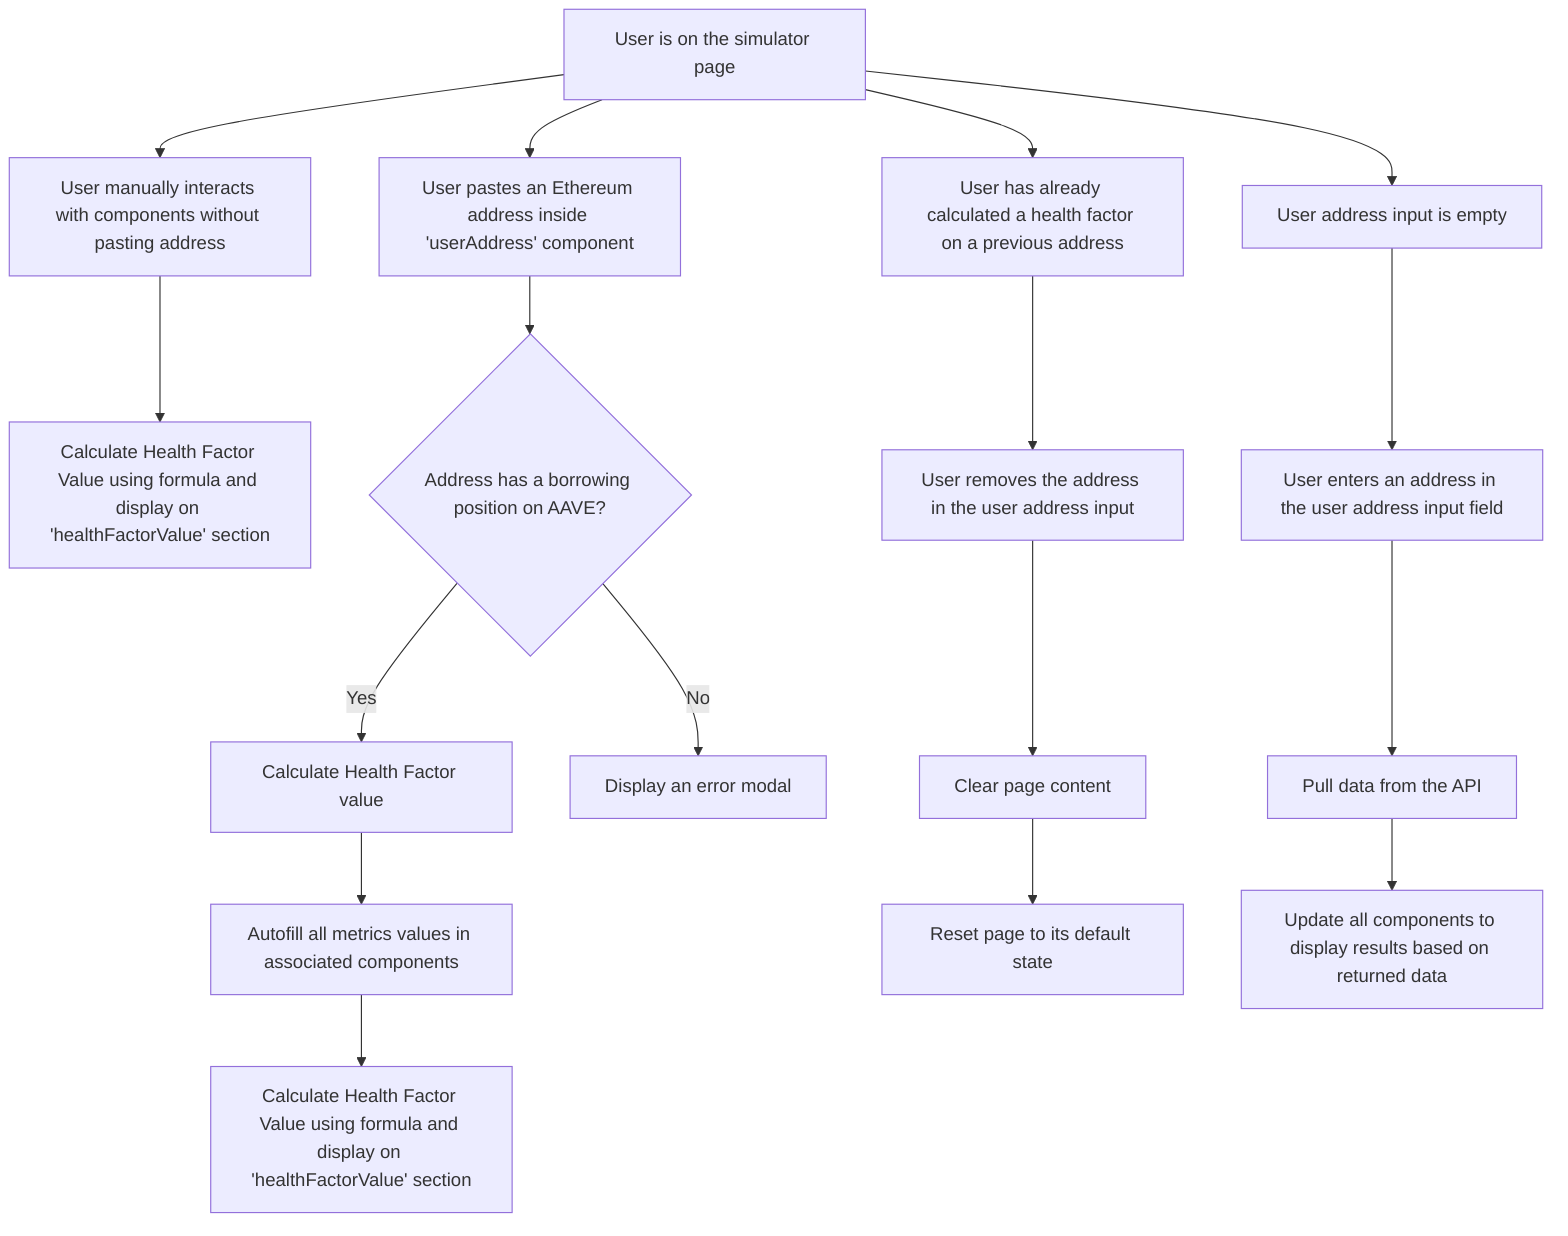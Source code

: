 graph TD
    A[User is on the simulator page]
    A --> B1[User manually interacts with components without pasting address]
    B1 --> C1[Calculate Health Factor Value using formula and display on 'healthFactorValue' section]

    A --> B2[User pastes an Ethereum address inside 'userAddress' component]
    B2 --> C2{Address has a borrowing position on AAVE?}
    C2 -- Yes --> D2[Calculate Health Factor value]
    D2 --> E2[Autofill all metrics values in associated components]
    E2 --> F2[Calculate Health Factor Value using formula and display on 'healthFactorValue' section]
    C2 -- No --> G2[Display an error modal]

    A --> B3[User has already calculated a health factor on a previous address]
    B3 --> C3[User removes the address in the user address input]
    C3 --> D3[Clear page content]
    D3 --> E3[Reset page to its default state]

    A --> B4[User address input is empty]
    B4 --> C4[User enters an address in the user address input field]
    C4 --> D4[Pull data from the API]
    D4 --> E4[Update all components to display results based on returned data]